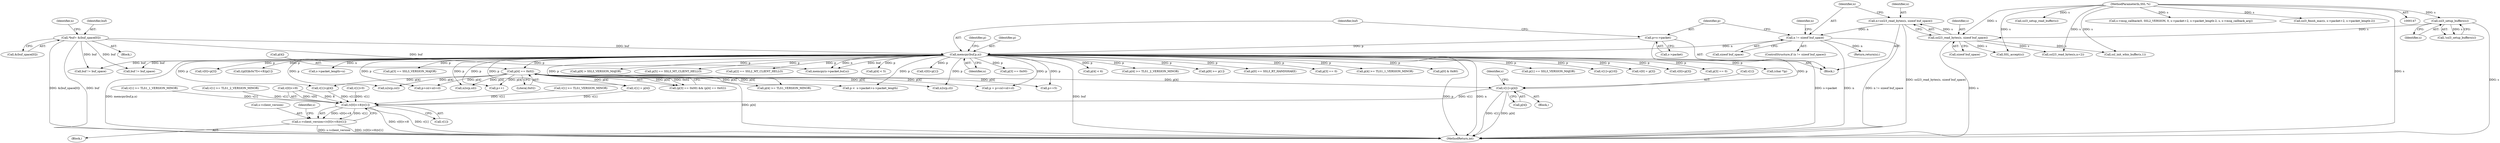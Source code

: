 digraph "0_openssl_6ce9687b5aba5391fc0de50e18779eb676d0e04d@array" {
"1000252" [label="(Call,v[1]=p[4])"];
"1000239" [label="(Call,p[4] == 0x02)"];
"1000215" [label="(Call,memcpy(buf,p,n))"];
"1000152" [label="(Call,*buf= &(buf_space[0]))"];
"1000210" [label="(Call,p=s->packet)"];
"1000204" [label="(Call,n != sizeof buf_space)"];
"1000197" [label="(Call,n=ssl23_read_bytes(s, sizeof buf_space))"];
"1000199" [label="(Call,ssl23_read_bytes(s, sizeof buf_space))"];
"1000194" [label="(Call,ssl3_setup_buffers(s))"];
"1000148" [label="(MethodParameterIn,SSL *s)"];
"1001189" [label="(Call,(v[0]<<8)|v[1])"];
"1001185" [label="(Call,s->client_version=(v[0]<<8)|v[1])"];
"1000252" [label="(Call,v[1]=p[4])"];
"1000492" [label="(Call,p[9] > SSL3_VERSION_MAJOR)"];
"1000442" [label="(Call,p[5] == SSL3_MT_CLIENT_HELLO)"];
"1000226" [label="(Call,p[2] == SSL2_MT_CLIENT_HELLO)"];
"1001136" [label="(Call,memcpy(s->packet,buf,n))"];
"1001119" [label="(Call,ssl3_setup_read_buffer(s))"];
"1000239" [label="(Call,p[4] == 0x02)"];
"1000292" [label="(Call,p[4] >= TLS1_VERSION_MINOR)"];
"1000454" [label="(Call,p[4] < 5)"];
"1000152" [label="(Call,*buf= &(buf_space[0]))"];
"1000240" [label="(Call,p[4])"];
"1000467" [label="(Call,v[0]=p[1])"];
"1000218" [label="(Identifier,n)"];
"1000234" [label="(Call,p[3] == 0x00)"];
"1000827" [label="(Call,n2s(p,sil))"];
"1000481" [label="(Call,p[4] < 6)"];
"1000194" [label="(Call,ssl3_setup_buffers(s))"];
"1000233" [label="(Call,(p[3] == 0x00) && (p[4] == 0x02))"];
"1001185" [label="(Call,s->client_version=(v[0]<<8)|v[1])"];
"1000300" [label="(Call,p[4] >= TLS1_2_VERSION_MINOR)"];
"1000511" [label="(Call,v[1] >= TLS1_VERSION_MINOR)"];
"1000187" [label="(Call,v[1]=0)"];
"1000459" [label="(Call,p[9] >= p[1])"];
"1000200" [label="(Identifier,s)"];
"1000211" [label="(Identifier,p)"];
"1000430" [label="(Call,p[0] == SSL3_RT_HANDSHAKE)"];
"1000449" [label="(Call,p[3] == 0)"];
"1000824" [label="(Call,n2s(p,csl))"];
"1000201" [label="(Call,sizeof buf_space)"];
"1001088" [label="(Call,ssl_init_wbio_buffer(s,1))"];
"1000243" [label="(Literal,0x02)"];
"1000182" [label="(Block,)"];
"1001002" [label="(Call,p++)"];
"1000244" [label="(Block,)"];
"1000217" [label="(Identifier,p)"];
"1000325" [label="(Call,p[4] >= TLS1_1_VERSION_MINOR)"];
"1000206" [label="(Call,sizeof buf_space)"];
"1000221" [label="(Call,p[0] & 0x80)"];
"1000542" [label="(Call,v[1] >= TLS1_1_VERSION_MINOR)"];
"1000436" [label="(Call,p[1] == SSL3_VERSION_MAJOR)"];
"1000209" [label="(Identifier,n)"];
"1000987" [label="(Call,p <  s->packet+s->packet_length)"];
"1000216" [label="(Identifier,buf)"];
"1000977" [label="(Call,p = p+csl+sil+cl)"];
"1001226" [label="(Call,buf != buf_space)"];
"1000503" [label="(Call,v[1]=p[10])"];
"1000830" [label="(Call,n2s(p,cl))"];
"1000168" [label="(Identifier,n)"];
"1000722" [label="(Call,v[0] = p[3])"];
"1000245" [label="(Call,v[0]=p[3])"];
"1000476" [label="(Call,p[3] == 0)"];
"1000148" [label="(MethodParameterIn,SSL *s)"];
"1000263" [label="(Identifier,s)"];
"1000199" [label="(Call,ssl23_read_bytes(s, sizeof buf_space))"];
"1000284" [label="(Call,v[1]=p[4])"];
"1000210" [label="(Call,p=s->packet)"];
"1000519" [label="(Call,v[1] >= TLS1_2_VERSION_MINOR)"];
"1000729" [label="(Call,v[1] = p[4])"];
"1000195" [label="(Identifier,s)"];
"1000203" [label="(ControlStructure,if (n != sizeof buf_space))"];
"1000149" [label="(Block,)"];
"1000205" [label="(Identifier,n)"];
"1000637" [label="(Call,(char *)p)"];
"1000223" [label="(Identifier,p)"];
"1000193" [label="(Call,!ssl3_setup_buffers(s))"];
"1001200" [label="(Identifier,s)"];
"1000153" [label="(Identifier,buf)"];
"1000212" [label="(Call,s->packet)"];
"1000821" [label="(Call,p+=5)"];
"1000277" [label="(Call,v[0]=p[3])"];
"1000771" [label="(Call,ssl23_read_bytes(s,n+2))"];
"1001190" [label="(Call,v[0]<<8)"];
"1000253" [label="(Call,v[1])"];
"1000738" [label="(Call,((p[0]&0x7f)<<8)|p[1])"];
"1000198" [label="(Identifier,n)"];
"1000215" [label="(Call,memcpy(buf,p,n))"];
"1000154" [label="(Call,&(buf_space[0]))"];
"1001066" [label="(Block,)"];
"1001189" [label="(Call,(v[0]<<8)|v[1])"];
"1000204" [label="(Call,n != sizeof buf_space)"];
"1001195" [label="(Call,v[1])"];
"1001102" [label="(Call,s->packet_length=n)"];
"1000798" [label="(Call,s->msg_callback(0, SSL2_VERSION, 0, s->packet+2, s->packet_length-2, s, s->msg_callback_arg))"];
"1000979" [label="(Call,p+csl+sil+cl)"];
"1000197" [label="(Call,n=ssl23_read_bytes(s, sizeof buf_space))"];
"1001244" [label="(MethodReturn,int)"];
"1001236" [label="(Call,buf != buf_space)"];
"1001232" [label="(Call,SSL_accept(s))"];
"1001186" [label="(Call,s->client_version)"];
"1000208" [label="(Return,return(n);)"];
"1000256" [label="(Call,p[4])"];
"1000782" [label="(Call,ssl3_finish_mac(s, s->packet+2, s->packet_length-2))"];
"1000271" [label="(Call,p[3] == SSL3_VERSION_MAJOR)"];
"1000252" -> "1000244"  [label="AST: "];
"1000252" -> "1000256"  [label="CFG: "];
"1000253" -> "1000252"  [label="AST: "];
"1000256" -> "1000252"  [label="AST: "];
"1000263" -> "1000252"  [label="CFG: "];
"1000252" -> "1001244"  [label="DDG: v[1]"];
"1000252" -> "1001244"  [label="DDG: p[4]"];
"1000239" -> "1000252"  [label="DDG: p[4]"];
"1000215" -> "1000252"  [label="DDG: p"];
"1000252" -> "1001189"  [label="DDG: v[1]"];
"1000239" -> "1000233"  [label="AST: "];
"1000239" -> "1000243"  [label="CFG: "];
"1000240" -> "1000239"  [label="AST: "];
"1000243" -> "1000239"  [label="AST: "];
"1000233" -> "1000239"  [label="CFG: "];
"1000239" -> "1001244"  [label="DDG: p[4]"];
"1000239" -> "1000233"  [label="DDG: p[4]"];
"1000239" -> "1000233"  [label="DDG: 0x02"];
"1000215" -> "1000239"  [label="DDG: p"];
"1000239" -> "1000284"  [label="DDG: p[4]"];
"1000239" -> "1000292"  [label="DDG: p[4]"];
"1000239" -> "1000729"  [label="DDG: p[4]"];
"1000239" -> "1000821"  [label="DDG: p[4]"];
"1000239" -> "1000824"  [label="DDG: p[4]"];
"1000239" -> "1000827"  [label="DDG: p[4]"];
"1000239" -> "1000830"  [label="DDG: p[4]"];
"1000239" -> "1000977"  [label="DDG: p[4]"];
"1000239" -> "1000979"  [label="DDG: p[4]"];
"1000239" -> "1000987"  [label="DDG: p[4]"];
"1000239" -> "1001002"  [label="DDG: p[4]"];
"1000215" -> "1000182"  [label="AST: "];
"1000215" -> "1000218"  [label="CFG: "];
"1000216" -> "1000215"  [label="AST: "];
"1000217" -> "1000215"  [label="AST: "];
"1000218" -> "1000215"  [label="AST: "];
"1000223" -> "1000215"  [label="CFG: "];
"1000215" -> "1001244"  [label="DDG: buf"];
"1000215" -> "1001244"  [label="DDG: p"];
"1000215" -> "1001244"  [label="DDG: n"];
"1000215" -> "1001244"  [label="DDG: memcpy(buf,p,n)"];
"1000152" -> "1000215"  [label="DDG: buf"];
"1000210" -> "1000215"  [label="DDG: p"];
"1000204" -> "1000215"  [label="DDG: n"];
"1000215" -> "1000221"  [label="DDG: p"];
"1000215" -> "1000226"  [label="DDG: p"];
"1000215" -> "1000234"  [label="DDG: p"];
"1000215" -> "1000245"  [label="DDG: p"];
"1000215" -> "1000271"  [label="DDG: p"];
"1000215" -> "1000277"  [label="DDG: p"];
"1000215" -> "1000284"  [label="DDG: p"];
"1000215" -> "1000292"  [label="DDG: p"];
"1000215" -> "1000300"  [label="DDG: p"];
"1000215" -> "1000325"  [label="DDG: p"];
"1000215" -> "1000430"  [label="DDG: p"];
"1000215" -> "1000436"  [label="DDG: p"];
"1000215" -> "1000442"  [label="DDG: p"];
"1000215" -> "1000449"  [label="DDG: p"];
"1000215" -> "1000454"  [label="DDG: p"];
"1000215" -> "1000459"  [label="DDG: p"];
"1000215" -> "1000467"  [label="DDG: p"];
"1000215" -> "1000476"  [label="DDG: p"];
"1000215" -> "1000481"  [label="DDG: p"];
"1000215" -> "1000492"  [label="DDG: p"];
"1000215" -> "1000503"  [label="DDG: p"];
"1000215" -> "1000637"  [label="DDG: p"];
"1000215" -> "1000722"  [label="DDG: p"];
"1000215" -> "1000729"  [label="DDG: p"];
"1000215" -> "1000738"  [label="DDG: p"];
"1000215" -> "1000821"  [label="DDG: p"];
"1000215" -> "1000824"  [label="DDG: p"];
"1000215" -> "1000827"  [label="DDG: p"];
"1000215" -> "1000830"  [label="DDG: p"];
"1000215" -> "1000977"  [label="DDG: p"];
"1000215" -> "1000979"  [label="DDG: p"];
"1000215" -> "1000987"  [label="DDG: p"];
"1000215" -> "1001002"  [label="DDG: p"];
"1000215" -> "1001102"  [label="DDG: n"];
"1000215" -> "1001136"  [label="DDG: buf"];
"1000215" -> "1001136"  [label="DDG: n"];
"1000215" -> "1001226"  [label="DDG: buf"];
"1000215" -> "1001236"  [label="DDG: buf"];
"1000152" -> "1000149"  [label="AST: "];
"1000152" -> "1000154"  [label="CFG: "];
"1000153" -> "1000152"  [label="AST: "];
"1000154" -> "1000152"  [label="AST: "];
"1000168" -> "1000152"  [label="CFG: "];
"1000152" -> "1001244"  [label="DDG: buf"];
"1000152" -> "1001244"  [label="DDG: &(buf_space[0])"];
"1000152" -> "1001136"  [label="DDG: buf"];
"1000152" -> "1001226"  [label="DDG: buf"];
"1000152" -> "1001236"  [label="DDG: buf"];
"1000210" -> "1000182"  [label="AST: "];
"1000210" -> "1000212"  [label="CFG: "];
"1000211" -> "1000210"  [label="AST: "];
"1000212" -> "1000210"  [label="AST: "];
"1000216" -> "1000210"  [label="CFG: "];
"1000210" -> "1001244"  [label="DDG: s->packet"];
"1000204" -> "1000203"  [label="AST: "];
"1000204" -> "1000206"  [label="CFG: "];
"1000205" -> "1000204"  [label="AST: "];
"1000206" -> "1000204"  [label="AST: "];
"1000209" -> "1000204"  [label="CFG: "];
"1000211" -> "1000204"  [label="CFG: "];
"1000204" -> "1001244"  [label="DDG: n"];
"1000204" -> "1001244"  [label="DDG: n != sizeof buf_space"];
"1000197" -> "1000204"  [label="DDG: n"];
"1000204" -> "1000208"  [label="DDG: n"];
"1000197" -> "1000182"  [label="AST: "];
"1000197" -> "1000199"  [label="CFG: "];
"1000198" -> "1000197"  [label="AST: "];
"1000199" -> "1000197"  [label="AST: "];
"1000205" -> "1000197"  [label="CFG: "];
"1000197" -> "1001244"  [label="DDG: ssl23_read_bytes(s, sizeof buf_space)"];
"1000199" -> "1000197"  [label="DDG: s"];
"1000199" -> "1000201"  [label="CFG: "];
"1000200" -> "1000199"  [label="AST: "];
"1000201" -> "1000199"  [label="AST: "];
"1000199" -> "1001244"  [label="DDG: s"];
"1000194" -> "1000199"  [label="DDG: s"];
"1000148" -> "1000199"  [label="DDG: s"];
"1000199" -> "1000771"  [label="DDG: s"];
"1000199" -> "1001088"  [label="DDG: s"];
"1000199" -> "1001232"  [label="DDG: s"];
"1000194" -> "1000193"  [label="AST: "];
"1000194" -> "1000195"  [label="CFG: "];
"1000195" -> "1000194"  [label="AST: "];
"1000193" -> "1000194"  [label="CFG: "];
"1000194" -> "1001244"  [label="DDG: s"];
"1000194" -> "1000193"  [label="DDG: s"];
"1000148" -> "1000194"  [label="DDG: s"];
"1000148" -> "1000147"  [label="AST: "];
"1000148" -> "1001244"  [label="DDG: s"];
"1000148" -> "1000771"  [label="DDG: s"];
"1000148" -> "1000782"  [label="DDG: s"];
"1000148" -> "1000798"  [label="DDG: s"];
"1000148" -> "1001088"  [label="DDG: s"];
"1000148" -> "1001119"  [label="DDG: s"];
"1000148" -> "1001232"  [label="DDG: s"];
"1001189" -> "1001185"  [label="AST: "];
"1001189" -> "1001195"  [label="CFG: "];
"1001190" -> "1001189"  [label="AST: "];
"1001195" -> "1001189"  [label="AST: "];
"1001185" -> "1001189"  [label="CFG: "];
"1001189" -> "1001244"  [label="DDG: v[0]<<8"];
"1001189" -> "1001244"  [label="DDG: v[1]"];
"1001189" -> "1001185"  [label="DDG: v[0]<<8"];
"1001189" -> "1001185"  [label="DDG: v[1]"];
"1001190" -> "1001189"  [label="DDG: v[0]"];
"1001190" -> "1001189"  [label="DDG: 8"];
"1000187" -> "1001189"  [label="DDG: v[1]"];
"1000284" -> "1001189"  [label="DDG: v[1]"];
"1000519" -> "1001189"  [label="DDG: v[1]"];
"1000542" -> "1001189"  [label="DDG: v[1]"];
"1000511" -> "1001189"  [label="DDG: v[1]"];
"1000729" -> "1001189"  [label="DDG: v[1]"];
"1001185" -> "1001066"  [label="AST: "];
"1001186" -> "1001185"  [label="AST: "];
"1001200" -> "1001185"  [label="CFG: "];
"1001185" -> "1001244"  [label="DDG: s->client_version"];
"1001185" -> "1001244"  [label="DDG: (v[0]<<8)|v[1]"];
}
